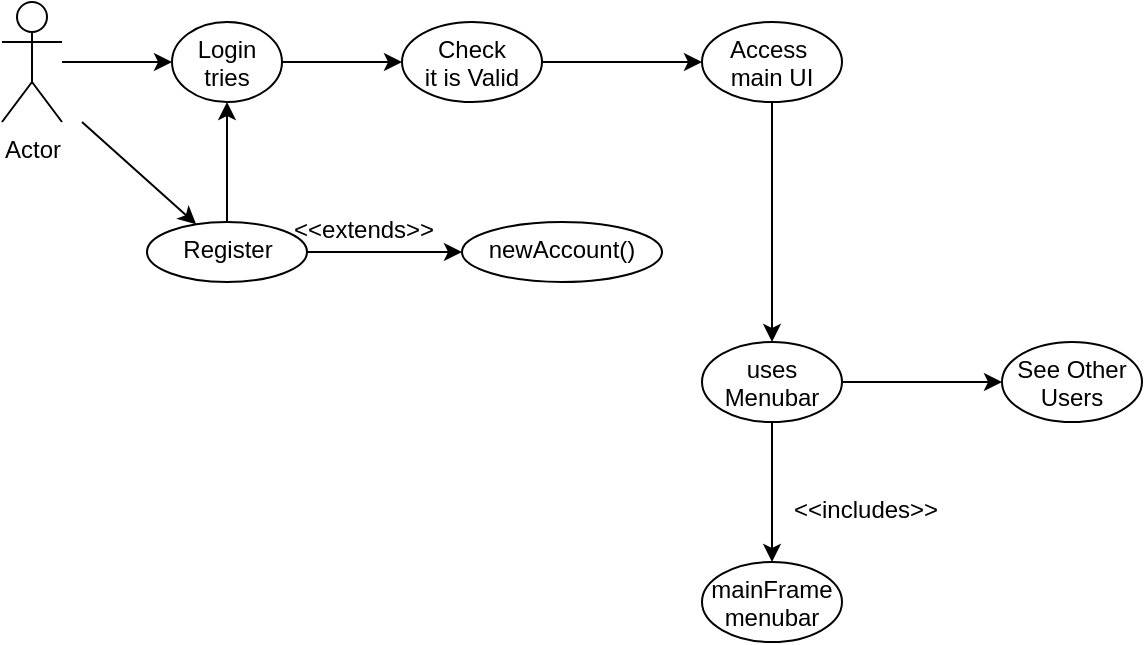 <mxfile version="24.4.13" type="device">
  <diagram name="페이지-1" id="nPzSmKxuMetUJ8uZR8yR">
    <mxGraphModel dx="712" dy="861" grid="1" gridSize="10" guides="1" tooltips="1" connect="1" arrows="1" fold="1" page="1" pageScale="1" pageWidth="827" pageHeight="1169" math="0" shadow="0">
      <root>
        <mxCell id="0" />
        <mxCell id="1" parent="0" />
        <mxCell id="riSNK3ji3X08sZyV10rm-5" value="" style="edgeStyle=orthogonalEdgeStyle;rounded=0;orthogonalLoop=1;jettySize=auto;html=1;" parent="1" source="riSNK3ji3X08sZyV10rm-1" target="riSNK3ji3X08sZyV10rm-4" edge="1">
          <mxGeometry relative="1" as="geometry" />
        </mxCell>
        <mxCell id="riSNK3ji3X08sZyV10rm-8" value="" style="rounded=0;orthogonalLoop=1;jettySize=auto;html=1;" parent="1" target="riSNK3ji3X08sZyV10rm-7" edge="1">
          <mxGeometry relative="1" as="geometry">
            <mxPoint x="100" y="120" as="sourcePoint" />
          </mxGeometry>
        </mxCell>
        <mxCell id="riSNK3ji3X08sZyV10rm-1" value="Actor" style="shape=umlActor;verticalLabelPosition=bottom;verticalAlign=top;html=1;" parent="1" vertex="1">
          <mxGeometry x="60" y="60" width="30" height="60" as="geometry" />
        </mxCell>
        <mxCell id="riSNK3ji3X08sZyV10rm-13" value="" style="edgeStyle=orthogonalEdgeStyle;rounded=0;orthogonalLoop=1;jettySize=auto;html=1;" parent="1" source="riSNK3ji3X08sZyV10rm-4" target="riSNK3ji3X08sZyV10rm-12" edge="1">
          <mxGeometry relative="1" as="geometry" />
        </mxCell>
        <mxCell id="riSNK3ji3X08sZyV10rm-4" value="&lt;div style=&quot;&quot;&gt;&lt;span style=&quot;background-color: initial;&quot;&gt;Login&lt;br&gt;tries&lt;/span&gt;&lt;/div&gt;" style="ellipse;whiteSpace=wrap;html=1;verticalAlign=top;align=center;" parent="1" vertex="1">
          <mxGeometry x="145" y="70" width="55" height="40" as="geometry" />
        </mxCell>
        <mxCell id="riSNK3ji3X08sZyV10rm-10" value="" style="edgeStyle=orthogonalEdgeStyle;rounded=0;orthogonalLoop=1;jettySize=auto;html=1;" parent="1" source="riSNK3ji3X08sZyV10rm-7" target="riSNK3ji3X08sZyV10rm-9" edge="1">
          <mxGeometry relative="1" as="geometry" />
        </mxCell>
        <mxCell id="riSNK3ji3X08sZyV10rm-14" value="" style="edgeStyle=orthogonalEdgeStyle;rounded=0;orthogonalLoop=1;jettySize=auto;html=1;" parent="1" source="riSNK3ji3X08sZyV10rm-7" target="riSNK3ji3X08sZyV10rm-4" edge="1">
          <mxGeometry relative="1" as="geometry" />
        </mxCell>
        <mxCell id="riSNK3ji3X08sZyV10rm-7" value="Register" style="ellipse;whiteSpace=wrap;html=1;verticalAlign=top;" parent="1" vertex="1">
          <mxGeometry x="132.5" y="170" width="80" height="30" as="geometry" />
        </mxCell>
        <mxCell id="riSNK3ji3X08sZyV10rm-9" value="newAccount()" style="ellipse;whiteSpace=wrap;html=1;verticalAlign=top;" parent="1" vertex="1">
          <mxGeometry x="290" y="170" width="100" height="30" as="geometry" />
        </mxCell>
        <mxCell id="riSNK3ji3X08sZyV10rm-11" value="&amp;lt;&amp;lt;extends&amp;gt;&amp;gt;" style="text;strokeColor=none;fillColor=none;align=left;verticalAlign=top;spacingLeft=4;spacingRight=4;overflow=hidden;rotatable=0;points=[[0,0.5],[1,0.5]];portConstraint=eastwest;whiteSpace=wrap;html=1;" parent="1" vertex="1">
          <mxGeometry x="200" y="160" width="100" height="26" as="geometry" />
        </mxCell>
        <mxCell id="riSNK3ji3X08sZyV10rm-16" value="" style="edgeStyle=orthogonalEdgeStyle;rounded=0;orthogonalLoop=1;jettySize=auto;html=1;" parent="1" source="riSNK3ji3X08sZyV10rm-12" target="riSNK3ji3X08sZyV10rm-15" edge="1">
          <mxGeometry relative="1" as="geometry" />
        </mxCell>
        <mxCell id="riSNK3ji3X08sZyV10rm-12" value="&lt;div style=&quot;&quot;&gt;Check&lt;br&gt;it is Valid&lt;/div&gt;" style="ellipse;whiteSpace=wrap;html=1;verticalAlign=top;align=center;" parent="1" vertex="1">
          <mxGeometry x="260" y="70" width="70" height="40" as="geometry" />
        </mxCell>
        <mxCell id="NhOu2AR499QrOusvVBFc-2" value="" style="edgeStyle=orthogonalEdgeStyle;rounded=0;orthogonalLoop=1;jettySize=auto;html=1;" edge="1" parent="1" source="riSNK3ji3X08sZyV10rm-15" target="NhOu2AR499QrOusvVBFc-1">
          <mxGeometry relative="1" as="geometry" />
        </mxCell>
        <mxCell id="riSNK3ji3X08sZyV10rm-15" value="&lt;div style=&quot;&quot;&gt;Access&amp;nbsp;&lt;/div&gt;&lt;div style=&quot;&quot;&gt;main UI&lt;/div&gt;" style="ellipse;whiteSpace=wrap;html=1;verticalAlign=top;align=center;" parent="1" vertex="1">
          <mxGeometry x="410" y="70" width="70" height="40" as="geometry" />
        </mxCell>
        <mxCell id="NhOu2AR499QrOusvVBFc-4" value="" style="edgeStyle=orthogonalEdgeStyle;rounded=0;orthogonalLoop=1;jettySize=auto;html=1;" edge="1" parent="1" source="NhOu2AR499QrOusvVBFc-1" target="NhOu2AR499QrOusvVBFc-3">
          <mxGeometry relative="1" as="geometry" />
        </mxCell>
        <mxCell id="NhOu2AR499QrOusvVBFc-9" value="" style="edgeStyle=orthogonalEdgeStyle;rounded=0;orthogonalLoop=1;jettySize=auto;html=1;" edge="1" parent="1" source="NhOu2AR499QrOusvVBFc-1" target="NhOu2AR499QrOusvVBFc-8">
          <mxGeometry relative="1" as="geometry" />
        </mxCell>
        <mxCell id="NhOu2AR499QrOusvVBFc-1" value="uses&lt;div&gt;Menubar&lt;/div&gt;" style="ellipse;whiteSpace=wrap;html=1;verticalAlign=top;align=center;" vertex="1" parent="1">
          <mxGeometry x="410" y="230" width="70" height="40" as="geometry" />
        </mxCell>
        <mxCell id="NhOu2AR499QrOusvVBFc-3" value="mainFrame&lt;br&gt;menubar" style="ellipse;whiteSpace=wrap;html=1;verticalAlign=top;align=center;" vertex="1" parent="1">
          <mxGeometry x="410" y="340" width="70" height="40" as="geometry" />
        </mxCell>
        <mxCell id="NhOu2AR499QrOusvVBFc-5" value="&amp;lt;&amp;lt;includes&amp;gt;&amp;gt;" style="text;strokeColor=none;fillColor=none;align=left;verticalAlign=top;spacingLeft=4;spacingRight=4;overflow=hidden;rotatable=0;points=[[0,0.5],[1,0.5]];portConstraint=eastwest;whiteSpace=wrap;html=1;" vertex="1" parent="1">
          <mxGeometry x="450" y="300" width="100" height="26" as="geometry" />
        </mxCell>
        <mxCell id="NhOu2AR499QrOusvVBFc-8" value="See Other&lt;div&gt;Users&lt;/div&gt;" style="ellipse;whiteSpace=wrap;html=1;verticalAlign=top;align=center;" vertex="1" parent="1">
          <mxGeometry x="560" y="230" width="70" height="40" as="geometry" />
        </mxCell>
      </root>
    </mxGraphModel>
  </diagram>
</mxfile>
